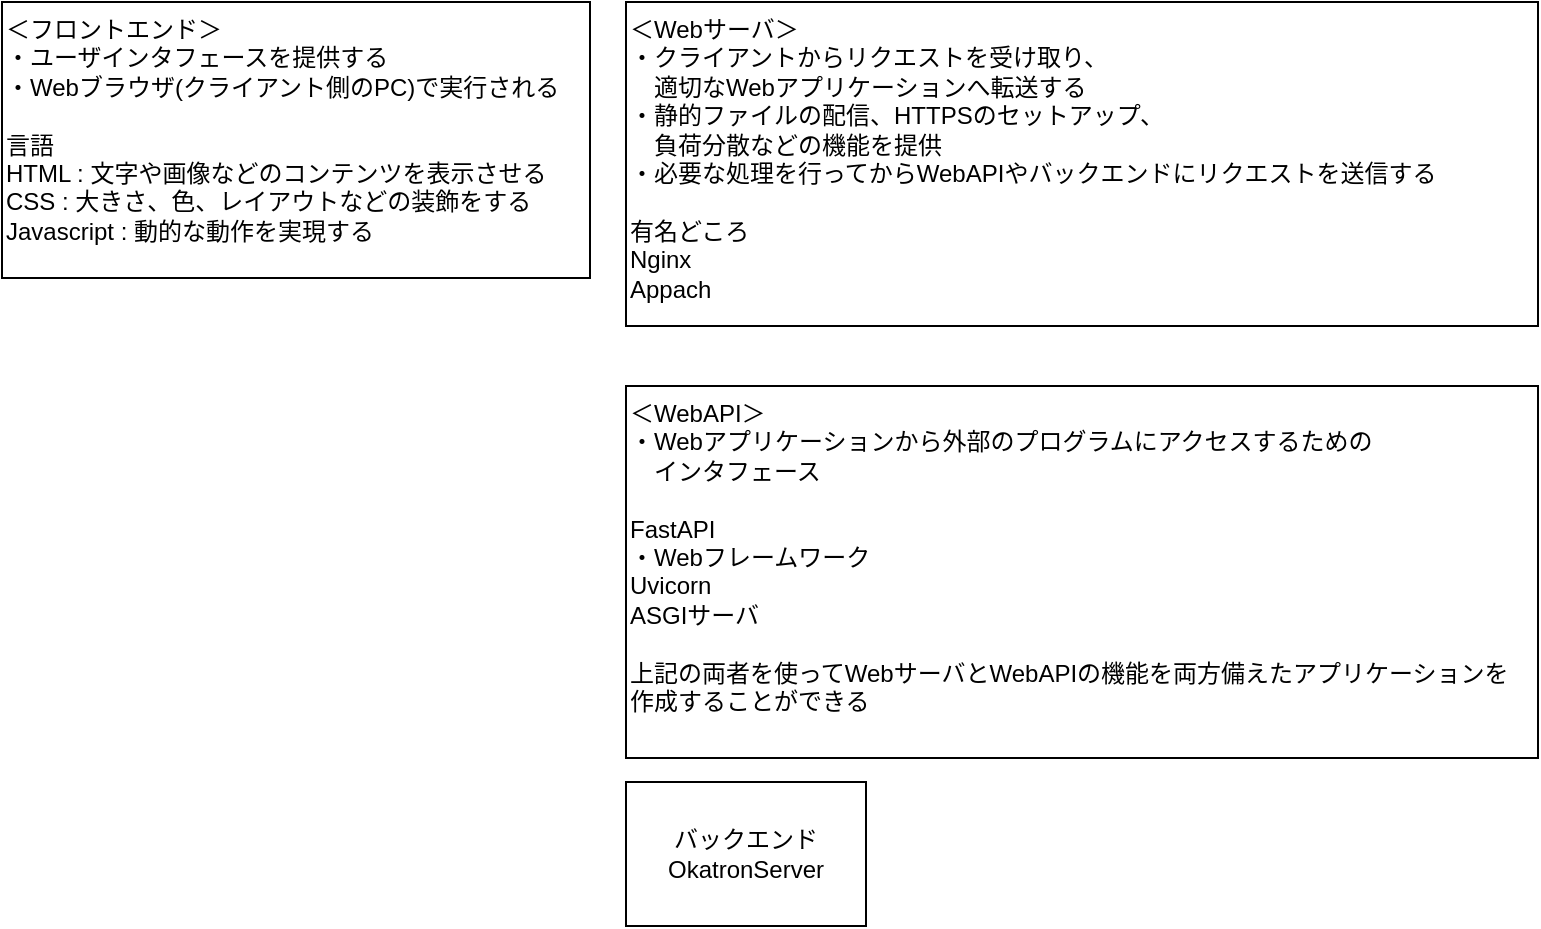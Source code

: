 <mxfile>
    <diagram id="X56hWuXkz_R3zDNtnNjE" name="ページ1">
        <mxGraphModel dx="1066" dy="619" grid="1" gridSize="6" guides="1" tooltips="1" connect="1" arrows="1" fold="1" page="1" pageScale="1" pageWidth="827" pageHeight="1169" math="0" shadow="0">
            <root>
                <mxCell id="0"/>
                <mxCell id="1" parent="0"/>
                <mxCell id="2" value="＜フロントエンド＞&lt;br&gt;・ユーザインタフェースを提供する&lt;br&gt;・Webブラウザ(クライアント側のPC)で実行される&lt;br&gt;&lt;br&gt;言語&lt;br&gt;HTML : 文字や画像などのコンテンツを表示させる&lt;br&gt;CSS : 大きさ、色、レイアウトなどの装飾をする&lt;br&gt;Javascript : 動的な動作を実現する" style="whiteSpace=wrap;html=1;align=left;verticalAlign=top;" parent="1" vertex="1">
                    <mxGeometry x="24" y="24" width="294" height="138" as="geometry"/>
                </mxCell>
                <mxCell id="3" value="＜Webサーバ＞&lt;br&gt;・クライアントからリクエストを受け取り、&lt;br&gt;　適切なWebアプリケーションへ転送する&lt;br&gt;・静的ファイルの配信、HTTPSのセットアップ、&lt;br&gt;　負荷分散などの機能を提供&lt;br&gt;・必要な処理を行ってからWebAPIやバックエンドにリクエストを送信する&lt;br&gt;&lt;br&gt;有名どころ&lt;br&gt;Nginx&lt;br&gt;Appach" style="whiteSpace=wrap;html=1;align=left;verticalAlign=top;" parent="1" vertex="1">
                    <mxGeometry x="336" y="24" width="456" height="162" as="geometry"/>
                </mxCell>
                <mxCell id="4" value="バックエンド&lt;br&gt;OkatronServer" style="whiteSpace=wrap;html=1;" parent="1" vertex="1">
                    <mxGeometry x="336" y="414" width="120" height="72" as="geometry"/>
                </mxCell>
                <mxCell id="8" value="＜WebAPI＞&lt;br&gt;・Webアプリケーションから外部のプログラムにアクセスするための&lt;br&gt;　インタフェース&lt;br&gt;&lt;br&gt;FastAPI&lt;br&gt;・Webフレームワーク&lt;br&gt;Uvicorn&lt;br&gt;ASGIサーバ&lt;br&gt;&lt;br&gt;上記の両者を使ってWebサーバとWebAPIの機能を両方備えたアプリケーションを&lt;br&gt;作成することができる" style="whiteSpace=wrap;html=1;align=left;verticalAlign=top;" vertex="1" parent="1">
                    <mxGeometry x="336" y="216" width="456" height="186" as="geometry"/>
                </mxCell>
            </root>
        </mxGraphModel>
    </diagram>
    <diagram id="zQk6bGxmD2O_SKdqkDCD" name="ページ2">
        <mxGraphModel dx="1421" dy="825" grid="1" gridSize="6" guides="1" tooltips="1" connect="1" arrows="1" fold="1" page="1" pageScale="1" pageWidth="827" pageHeight="1169" math="0" shadow="0">
            <root>
                <mxCell id="0"/>
                <mxCell id="1" parent="0"/>
                <mxCell id="VoaXFm8t6S9eDuqUZ-T1-1" value="OkatronServer" style="whiteSpace=wrap;html=1;" vertex="1" parent="1">
                    <mxGeometry x="240" y="24" width="120" height="72" as="geometry"/>
                </mxCell>
                <mxCell id="BVa3IJ_TPYBYKUTRfkue-1" value="Captor&lt;br&gt;画像取得する" style="whiteSpace=wrap;html=1;" vertex="1" parent="1">
                    <mxGeometry x="240" y="360" width="120" height="72" as="geometry"/>
                </mxCell>
                <mxCell id="BVa3IJ_TPYBYKUTRfkue-2" value="Inferencer&lt;br&gt;AI処理する" style="whiteSpace=wrap;html=1;" vertex="1" parent="1">
                    <mxGeometry x="240" y="480" width="120" height="72" as="geometry"/>
                </mxCell>
                <mxCell id="BVa3IJ_TPYBYKUTRfkue-3" value="Controller&lt;br&gt;モータ制御する" style="whiteSpace=wrap;html=1;" vertex="1" parent="1">
                    <mxGeometry x="240" y="600" width="120" height="72" as="geometry"/>
                </mxCell>
                <mxCell id="v3HYLjl3j5u4OknyyOl0-1" value="DataBaseAPI&lt;br&gt;ファイル操作する" style="whiteSpace=wrap;html=1;" vertex="1" parent="1">
                    <mxGeometry x="426" y="360" width="120" height="72" as="geometry"/>
                </mxCell>
                <mxCell id="v3HYLjl3j5u4OknyyOl0-2" value="" style="shape=trapezoid;perimeter=trapezoidPerimeter;whiteSpace=wrap;html=1;fixedSize=1;" vertex="1" parent="1">
                    <mxGeometry x="240" y="240" width="120" height="60" as="geometry"/>
                </mxCell>
                <mxCell id="v3HYLjl3j5u4OknyyOl0-3" value="Start IO" style="whiteSpace=wrap;html=1;" vertex="1" parent="1">
                    <mxGeometry x="240" y="144" width="120" height="60" as="geometry"/>
                </mxCell>
                <mxCell id="v3HYLjl3j5u4OknyyOl0-4" value="" style="shape=trapezoid;perimeter=trapezoidPerimeter;whiteSpace=wrap;html=1;fixedSize=1;rotation=-180;" vertex="1" parent="1">
                    <mxGeometry x="234" y="732" width="120" height="60" as="geometry"/>
                </mxCell>
                <mxCell id="-4FnLEYG4q4dIlAEOyTR-3" value="OkatronSatus" style="whiteSpace=wrap;html=1;" vertex="1" parent="1">
                    <mxGeometry x="642" y="24" width="120" height="72" as="geometry"/>
                </mxCell>
                <mxCell id="-4FnLEYG4q4dIlAEOyTR-5" value="OkatronMode" style="swimlane;fontStyle=0;childLayout=stackLayout;horizontal=1;startSize=26;fillColor=none;horizontalStack=0;resizeParent=1;resizeParentMax=0;resizeLast=0;collapsible=1;marginBottom=0;html=1;" vertex="1" parent="1">
                    <mxGeometry x="648" y="150" width="140" height="104" as="geometry"/>
                </mxCell>
                <mxCell id="-4FnLEYG4q4dIlAEOyTR-6" value="OperationMode" style="text;strokeColor=none;fillColor=none;align=left;verticalAlign=top;spacingLeft=4;spacingRight=4;overflow=hidden;rotatable=0;points=[[0,0.5],[1,0.5]];portConstraint=eastwest;whiteSpace=wrap;html=1;" vertex="1" parent="-4FnLEYG4q4dIlAEOyTR-5">
                    <mxGeometry y="26" width="140" height="26" as="geometry"/>
                </mxCell>
                <mxCell id="-4FnLEYG4q4dIlAEOyTR-7" value="SettingMode" style="text;strokeColor=none;fillColor=none;align=left;verticalAlign=top;spacingLeft=4;spacingRight=4;overflow=hidden;rotatable=0;points=[[0,0.5],[1,0.5]];portConstraint=eastwest;whiteSpace=wrap;html=1;" vertex="1" parent="-4FnLEYG4q4dIlAEOyTR-5">
                    <mxGeometry y="52" width="140" height="26" as="geometry"/>
                </mxCell>
                <mxCell id="-4FnLEYG4q4dIlAEOyTR-8" value="Item 3" style="text;strokeColor=none;fillColor=none;align=left;verticalAlign=top;spacingLeft=4;spacingRight=4;overflow=hidden;rotatable=0;points=[[0,0.5],[1,0.5]];portConstraint=eastwest;whiteSpace=wrap;html=1;" vertex="1" parent="-4FnLEYG4q4dIlAEOyTR-5">
                    <mxGeometry y="78" width="140" height="26" as="geometry"/>
                </mxCell>
                <mxCell id="-4FnLEYG4q4dIlAEOyTR-9" value="OkatronState" style="swimlane;fontStyle=0;childLayout=stackLayout;horizontal=1;startSize=26;fillColor=none;horizontalStack=0;resizeParent=1;resizeParentMax=0;resizeLast=0;collapsible=1;marginBottom=0;html=1;" vertex="1" parent="1">
                    <mxGeometry x="840" y="144" width="140" height="104" as="geometry"/>
                </mxCell>
                <mxCell id="-4FnLEYG4q4dIlAEOyTR-10" value="Idle" style="text;strokeColor=none;fillColor=none;align=left;verticalAlign=top;spacingLeft=4;spacingRight=4;overflow=hidden;rotatable=0;points=[[0,0.5],[1,0.5]];portConstraint=eastwest;whiteSpace=wrap;html=1;" vertex="1" parent="-4FnLEYG4q4dIlAEOyTR-9">
                    <mxGeometry y="26" width="140" height="26" as="geometry"/>
                </mxCell>
                <mxCell id="-4FnLEYG4q4dIlAEOyTR-11" value="Working" style="text;strokeColor=none;fillColor=none;align=left;verticalAlign=top;spacingLeft=4;spacingRight=4;overflow=hidden;rotatable=0;points=[[0,0.5],[1,0.5]];portConstraint=eastwest;whiteSpace=wrap;html=1;" vertex="1" parent="-4FnLEYG4q4dIlAEOyTR-9">
                    <mxGeometry y="52" width="140" height="26" as="geometry"/>
                </mxCell>
                <mxCell id="-4FnLEYG4q4dIlAEOyTR-12" value="Item 3" style="text;strokeColor=none;fillColor=none;align=left;verticalAlign=top;spacingLeft=4;spacingRight=4;overflow=hidden;rotatable=0;points=[[0,0.5],[1,0.5]];portConstraint=eastwest;whiteSpace=wrap;html=1;" vertex="1" parent="-4FnLEYG4q4dIlAEOyTR-9">
                    <mxGeometry y="78" width="140" height="26" as="geometry"/>
                </mxCell>
            </root>
        </mxGraphModel>
    </diagram>
</mxfile>